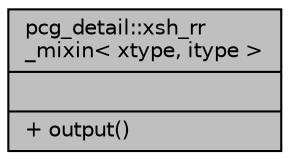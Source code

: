 digraph "pcg_detail::xsh_rr_mixin&lt; xtype, itype &gt;"
{
 // INTERACTIVE_SVG=YES
  bgcolor="transparent";
  edge [fontname="Helvetica",fontsize="10",labelfontname="Helvetica",labelfontsize="10"];
  node [fontname="Helvetica",fontsize="10",shape=record];
  Node1 [label="{pcg_detail::xsh_rr\l_mixin\< xtype, itype \>\n||+ output()\l}",height=0.2,width=0.4,color="black", fillcolor="grey75", style="filled" fontcolor="black"];
}
